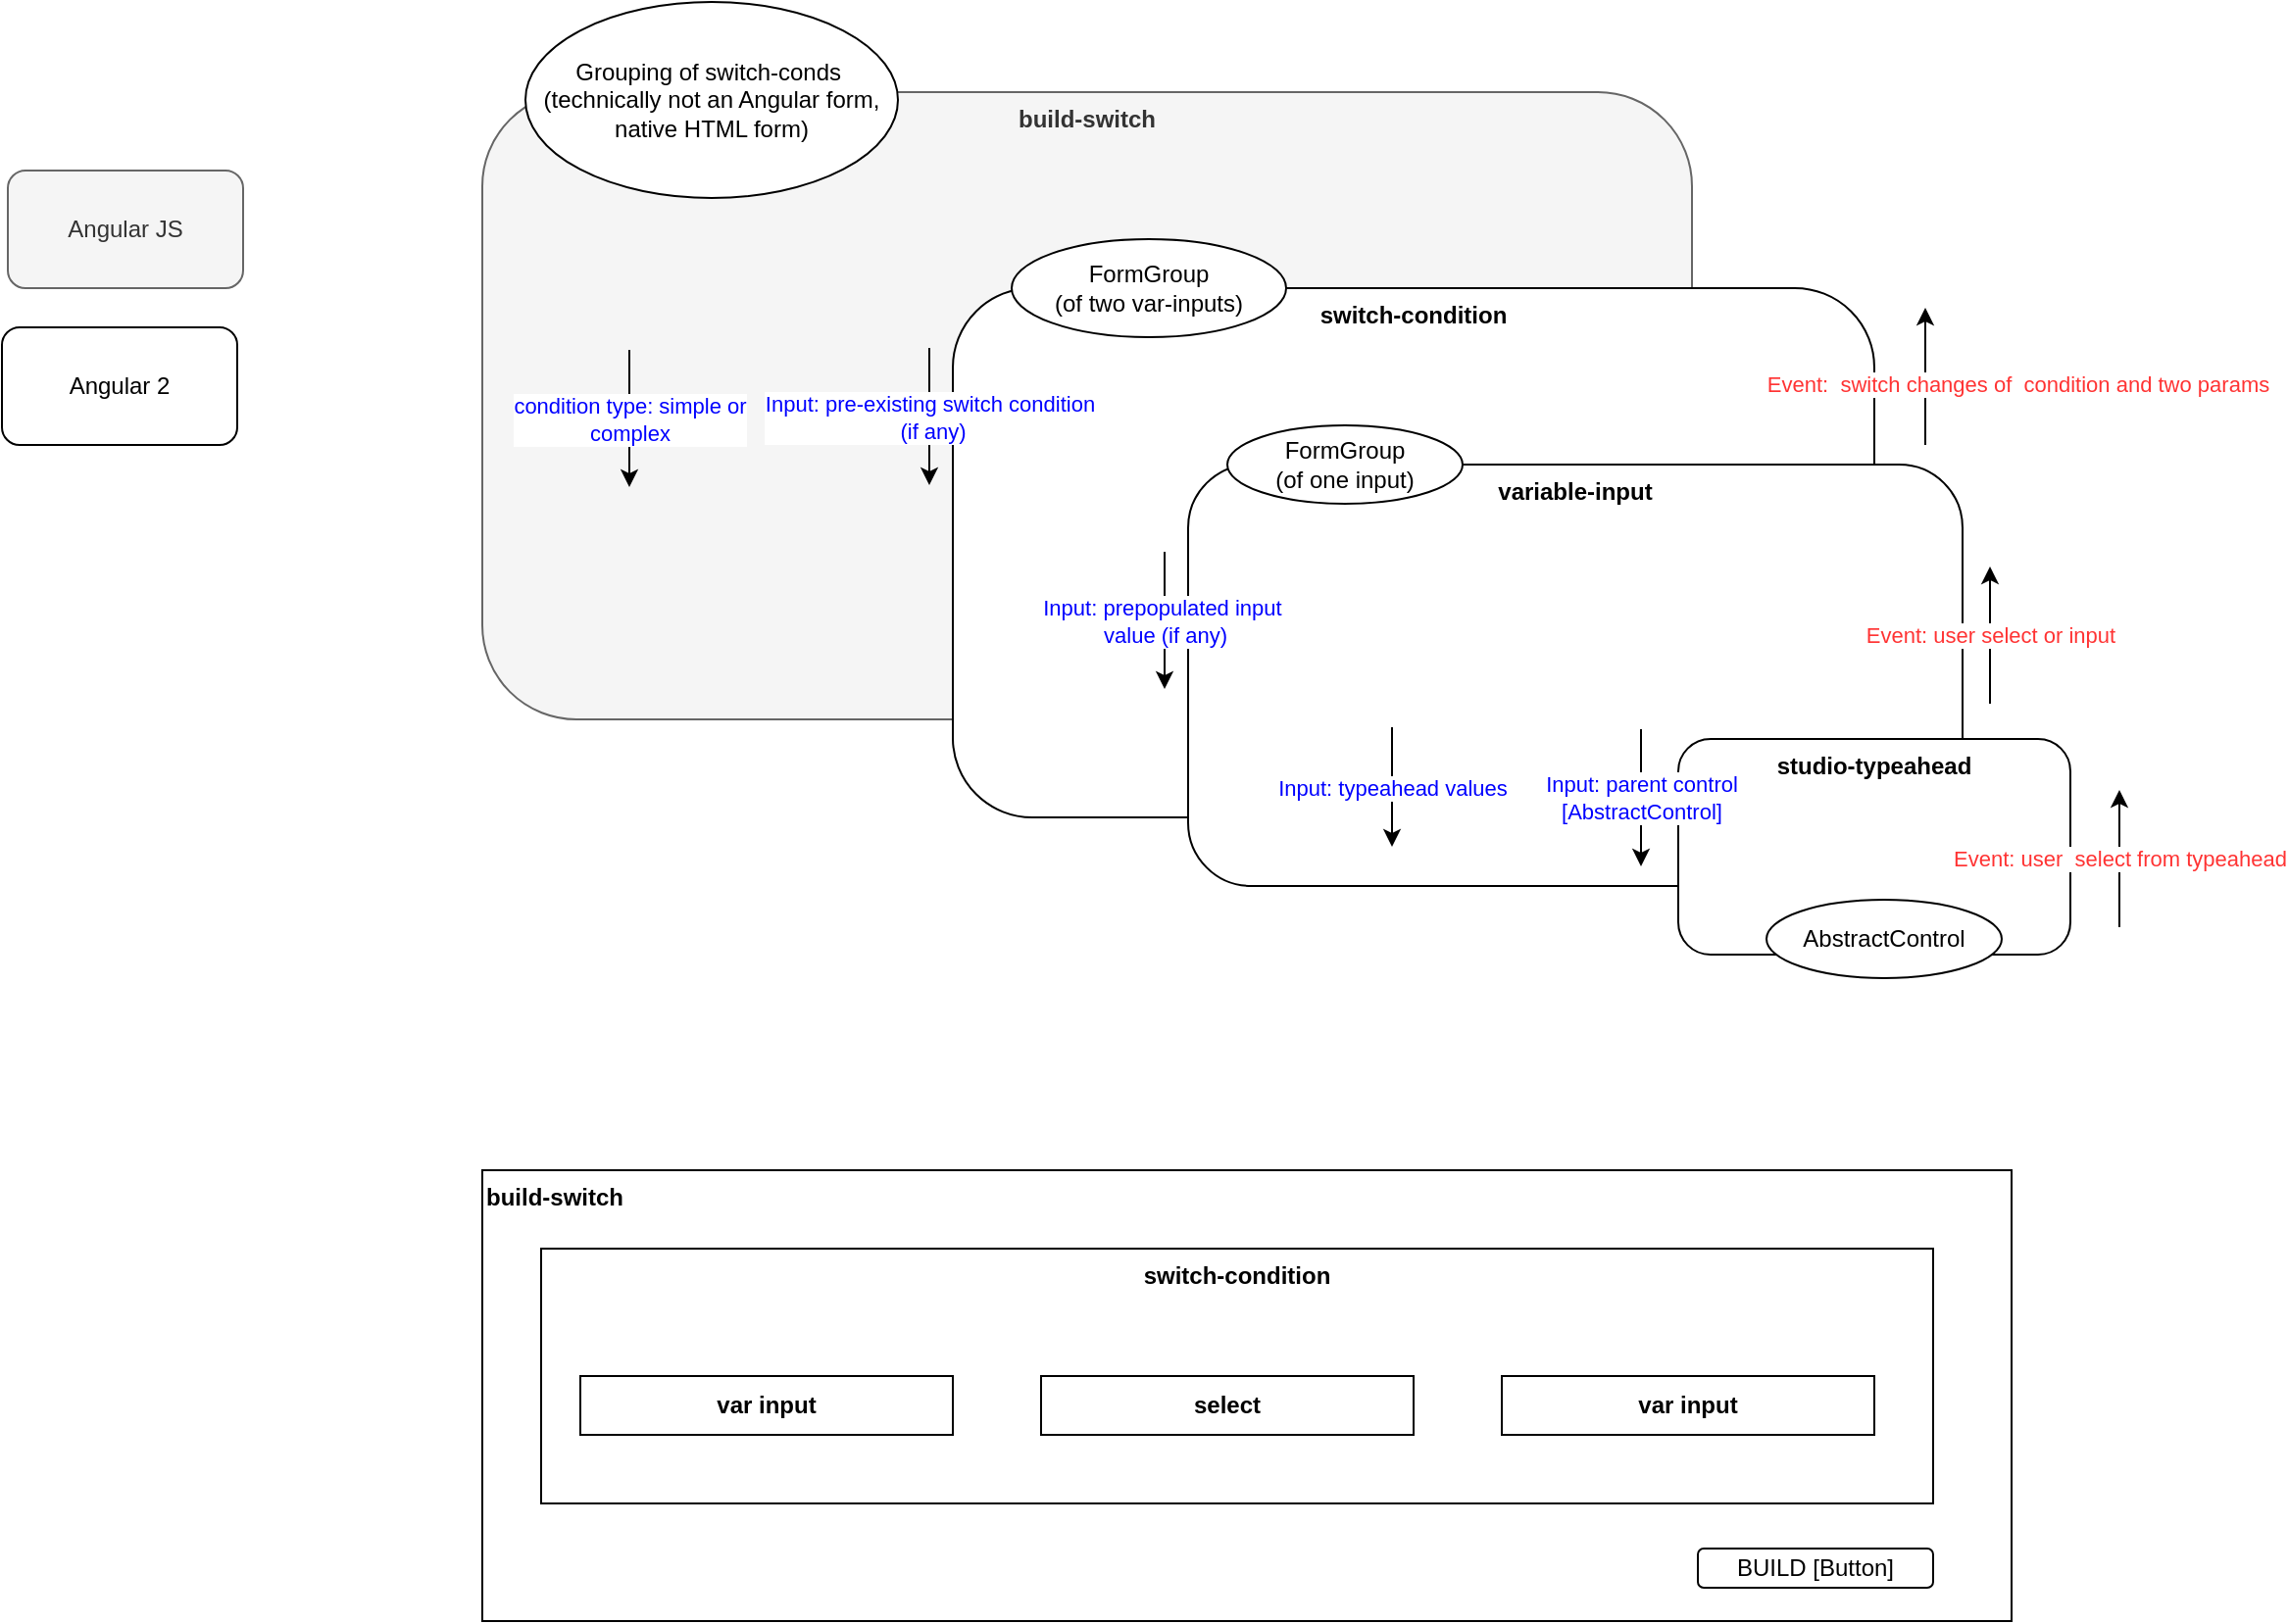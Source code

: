 <mxfile version="16.0.3" type="github"><diagram id="UrFY7JJGP0IJ15ofWTDI" name="Page-1"><mxGraphModel dx="2190" dy="2129" grid="1" gridSize="10" guides="1" tooltips="1" connect="1" arrows="1" fold="1" page="1" pageScale="1" pageWidth="827" pageHeight="1169" math="0" shadow="0"><root><mxCell id="0"/><mxCell id="1" parent="0"/><mxCell id="AdT0HlVvpaTYDQynMTYL-1" value="Angular JS" style="rounded=1;whiteSpace=wrap;html=1;fontColor=#333333;fillColor=#f5f5f5;strokeColor=#666666;" vertex="1" parent="1"><mxGeometry x="-532" width="120" height="60" as="geometry"/></mxCell><mxCell id="AdT0HlVvpaTYDQynMTYL-2" value="Angular 2" style="rounded=1;whiteSpace=wrap;html=1;" vertex="1" parent="1"><mxGeometry x="-535" y="80" width="120" height="60" as="geometry"/></mxCell><mxCell id="AdT0HlVvpaTYDQynMTYL-3" value="" style="group" vertex="1" connectable="0" parent="1"><mxGeometry x="-290" y="510" width="780" height="230" as="geometry"/></mxCell><mxCell id="AdT0HlVvpaTYDQynMTYL-4" value="build-switch" style="rounded=0;whiteSpace=wrap;html=1;fontColor=#000000;verticalAlign=top;fontStyle=1;align=left;" vertex="1" parent="AdT0HlVvpaTYDQynMTYL-3"><mxGeometry width="780" height="230" as="geometry"/></mxCell><mxCell id="AdT0HlVvpaTYDQynMTYL-5" value="switch-condition" style="rounded=0;whiteSpace=wrap;html=1;fontColor=#000000;verticalAlign=top;fontStyle=1" vertex="1" parent="AdT0HlVvpaTYDQynMTYL-3"><mxGeometry x="30" y="40" width="710" height="130" as="geometry"/></mxCell><mxCell id="AdT0HlVvpaTYDQynMTYL-6" value="var input" style="rounded=0;whiteSpace=wrap;html=1;fontColor=#000000;fontStyle=1" vertex="1" parent="AdT0HlVvpaTYDQynMTYL-3"><mxGeometry x="50" y="105" width="190" height="30" as="geometry"/></mxCell><mxCell id="AdT0HlVvpaTYDQynMTYL-7" value="select" style="rounded=0;whiteSpace=wrap;html=1;fontColor=#000000;fontStyle=1" vertex="1" parent="AdT0HlVvpaTYDQynMTYL-3"><mxGeometry x="285" y="105" width="190" height="30" as="geometry"/></mxCell><mxCell id="AdT0HlVvpaTYDQynMTYL-8" value="var input" style="rounded=0;whiteSpace=wrap;html=1;fontColor=#000000;fontStyle=1" vertex="1" parent="AdT0HlVvpaTYDQynMTYL-3"><mxGeometry x="520" y="105" width="190" height="30" as="geometry"/></mxCell><mxCell id="AdT0HlVvpaTYDQynMTYL-9" value="BUILD [Button]" style="rounded=1;whiteSpace=wrap;html=1;fontColor=#000000;" vertex="1" parent="AdT0HlVvpaTYDQynMTYL-3"><mxGeometry x="620" y="193" width="120" height="20" as="geometry"/></mxCell><mxCell id="AdT0HlVvpaTYDQynMTYL-10" value="build-switch" style="rounded=1;whiteSpace=wrap;html=1;verticalAlign=top;fontStyle=1;fillColor=#f5f5f5;fontColor=#333333;strokeColor=#666666;" vertex="1" parent="1"><mxGeometry x="-290" y="-40" width="617" height="320" as="geometry"/></mxCell><mxCell id="AdT0HlVvpaTYDQynMTYL-11" value="&lt;b&gt;switch-condition&lt;/b&gt;" style="rounded=1;whiteSpace=wrap;html=1;align=center;verticalAlign=top;" vertex="1" parent="1"><mxGeometry x="-50" y="60" width="470" height="270" as="geometry"/></mxCell><mxCell id="AdT0HlVvpaTYDQynMTYL-12" value="&lt;b&gt;variable-input&lt;/b&gt;" style="rounded=1;whiteSpace=wrap;html=1;align=center;verticalAlign=top;horizontal=1;" vertex="1" parent="1"><mxGeometry x="70" y="150" width="395" height="215" as="geometry"/></mxCell><mxCell id="AdT0HlVvpaTYDQynMTYL-13" value="&lt;b&gt;studio-typeahead&lt;/b&gt;&lt;br&gt;" style="rounded=1;whiteSpace=wrap;html=1;verticalAlign=top;" vertex="1" parent="1"><mxGeometry x="320" y="290" width="200" height="110" as="geometry"/></mxCell><mxCell id="AdT0HlVvpaTYDQynMTYL-14" style="edgeStyle=orthogonalEdgeStyle;rounded=0;orthogonalLoop=1;jettySize=auto;html=1;exitX=0.5;exitY=1;exitDx=0;exitDy=0;" edge="1" parent="1" source="AdT0HlVvpaTYDQynMTYL-13" target="AdT0HlVvpaTYDQynMTYL-13"><mxGeometry relative="1" as="geometry"/></mxCell><mxCell id="AdT0HlVvpaTYDQynMTYL-15" value="Event: user&amp;nbsp; select from typeahead" style="endArrow=classic;html=1;rounded=0;fontColor=#FF3333;" edge="1" parent="1"><mxGeometry width="50" height="50" relative="1" as="geometry"><mxPoint x="545" y="386" as="sourcePoint"/><mxPoint x="545" y="316" as="targetPoint"/></mxGeometry></mxCell><mxCell id="AdT0HlVvpaTYDQynMTYL-16" value="Input: parent control &lt;br&gt;[AbstractControl]" style="endArrow=classic;html=1;rounded=0;fontColor=#0000FF;" edge="1" parent="1"><mxGeometry width="50" height="50" relative="1" as="geometry"><mxPoint x="301" y="285" as="sourcePoint"/><mxPoint x="301" y="355" as="targetPoint"/></mxGeometry></mxCell><mxCell id="AdT0HlVvpaTYDQynMTYL-17" value="Event: user select or input" style="endArrow=classic;html=1;rounded=0;fontColor=#FF3333;" edge="1" parent="1"><mxGeometry width="50" height="50" relative="1" as="geometry"><mxPoint x="479" y="272" as="sourcePoint"/><mxPoint x="479" y="202" as="targetPoint"/></mxGeometry></mxCell><mxCell id="AdT0HlVvpaTYDQynMTYL-18" value="Input: prepopulated input&amp;nbsp;&lt;br&gt;value (if any)" style="endArrow=classic;html=1;rounded=0;fontColor=#0000FF;" edge="1" parent="1"><mxGeometry width="50" height="50" relative="1" as="geometry"><mxPoint x="58" y="194.5" as="sourcePoint"/><mxPoint x="58" y="264.5" as="targetPoint"/></mxGeometry></mxCell><mxCell id="AdT0HlVvpaTYDQynMTYL-19" value="Input: typeahead values" style="endArrow=classic;html=1;rounded=0;fontColor=#0000FF;" edge="1" parent="1"><mxGeometry width="50" height="50" relative="1" as="geometry"><mxPoint x="174" y="284" as="sourcePoint"/><mxPoint x="174" y="345" as="targetPoint"/></mxGeometry></mxCell><mxCell id="AdT0HlVvpaTYDQynMTYL-20" value="Event:&amp;nbsp; switch changes of&amp;nbsp; condition and two params" style="endArrow=classic;html=1;rounded=0;fontColor=#FF3333;" edge="1" parent="1"><mxGeometry x="-0.114" y="-47" width="50" height="50" relative="1" as="geometry"><mxPoint x="446" y="140" as="sourcePoint"/><mxPoint x="446" y="70" as="targetPoint"/><mxPoint as="offset"/></mxGeometry></mxCell><mxCell id="AdT0HlVvpaTYDQynMTYL-21" value="Input: pre-existing switch condition&lt;br&gt;&amp;nbsp;(if any)" style="endArrow=classic;html=1;rounded=0;fontColor=#0000FF;" edge="1" parent="1"><mxGeometry width="50" height="50" relative="1" as="geometry"><mxPoint x="-62" y="90.5" as="sourcePoint"/><mxPoint x="-62" y="160.5" as="targetPoint"/></mxGeometry></mxCell><mxCell id="AdT0HlVvpaTYDQynMTYL-22" value="condition type: simple or&lt;br&gt;complex" style="endArrow=classic;html=1;rounded=0;fontColor=#0000FF;" edge="1" parent="1"><mxGeometry width="50" height="50" relative="1" as="geometry"><mxPoint x="-215" y="91.5" as="sourcePoint"/><mxPoint x="-215" y="161.5" as="targetPoint"/></mxGeometry></mxCell><mxCell id="AdT0HlVvpaTYDQynMTYL-23" value="AbstractControl" style="ellipse;whiteSpace=wrap;html=1;fontColor=#000000;" vertex="1" parent="1"><mxGeometry x="365" y="372" width="120" height="40" as="geometry"/></mxCell><mxCell id="AdT0HlVvpaTYDQynMTYL-24" value="FormGroup&lt;br&gt;(of one input)" style="ellipse;whiteSpace=wrap;html=1;fontColor=#000000;" vertex="1" parent="1"><mxGeometry x="90" y="130" width="120" height="40" as="geometry"/></mxCell><mxCell id="AdT0HlVvpaTYDQynMTYL-25" value="FormGroup&lt;br&gt;(of two var-inputs)" style="ellipse;whiteSpace=wrap;html=1;fontColor=#000000;" vertex="1" parent="1"><mxGeometry x="-20" y="35" width="140" height="50" as="geometry"/></mxCell><mxCell id="AdT0HlVvpaTYDQynMTYL-26" value="Grouping of switch-conds&amp;nbsp;&lt;br&gt;(technically not an Angular form, native HTML form)" style="ellipse;whiteSpace=wrap;html=1;fontColor=#000000;" vertex="1" parent="1"><mxGeometry x="-268" y="-86" width="190" height="100" as="geometry"/></mxCell></root></mxGraphModel></diagram></mxfile>